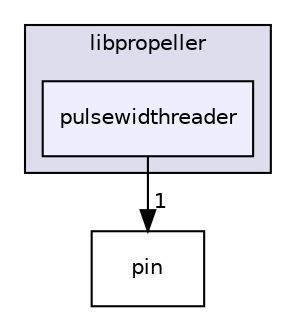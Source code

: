 digraph "pulsewidthreader" {
  compound=true
  node [ fontsize="10", fontname="Helvetica"];
  edge [ labelfontsize="10", labelfontname="Helvetica"];
  subgraph clusterdir_34d10b20358c807fff993149200b6a31 {
    graph [ bgcolor="#ddddee", pencolor="black", label="libpropeller" fontname="Helvetica", fontsize="10", URL="dir_34d10b20358c807fff993149200b6a31.html"]
  dir_7ee54772fb5f1e5b4bd27a502e582e29 [shape=box, label="pulsewidthreader", style="filled", fillcolor="#eeeeff", pencolor="black", URL="dir_7ee54772fb5f1e5b4bd27a502e582e29.html"];
  }
  dir_2b17512315ec35cee8a316dc22e82742 [shape=box label="pin" URL="dir_2b17512315ec35cee8a316dc22e82742.html"];
  dir_7ee54772fb5f1e5b4bd27a502e582e29->dir_2b17512315ec35cee8a316dc22e82742 [headlabel="1", labeldistance=1.5 headhref="dir_000020_000019.html"];
}
